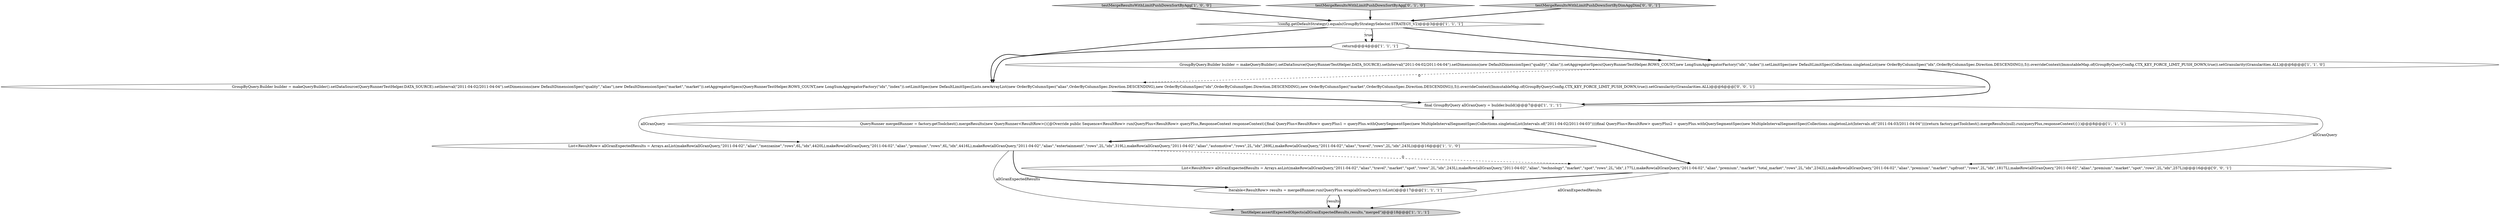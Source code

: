 digraph {
8 [style = filled, label = "testMergeResultsWithLimitPushDownSortByAgg['1', '0', '0']", fillcolor = lightgray, shape = diamond image = "AAA0AAABBB1BBB"];
3 [style = filled, label = "List<ResultRow> allGranExpectedResults = Arrays.asList(makeRow(allGranQuery,\"2011-04-02\",\"alias\",\"mezzanine\",\"rows\",6L,\"idx\",4420L),makeRow(allGranQuery,\"2011-04-02\",\"alias\",\"premium\",\"rows\",6L,\"idx\",4416L),makeRow(allGranQuery,\"2011-04-02\",\"alias\",\"entertainment\",\"rows\",2L,\"idx\",319L),makeRow(allGranQuery,\"2011-04-02\",\"alias\",\"automotive\",\"rows\",2L,\"idx\",269L),makeRow(allGranQuery,\"2011-04-02\",\"alias\",\"travel\",\"rows\",2L,\"idx\",243L))@@@16@@@['1', '1', '0']", fillcolor = white, shape = ellipse image = "AAA0AAABBB1BBB"];
4 [style = filled, label = "QueryRunner mergedRunner = factory.getToolchest().mergeResults(new QueryRunner<ResultRow>(){@Override public Sequence<ResultRow> run(QueryPlus<ResultRow> queryPlus,ResponseContext responseContext){final QueryPlus<ResultRow> queryPlus1 = queryPlus.withQuerySegmentSpec(new MultipleIntervalSegmentSpec(Collections.singletonList(Intervals.of(\"2011-04-02/2011-04-03\"))))final QueryPlus<ResultRow> queryPlus2 = queryPlus.withQuerySegmentSpec(new MultipleIntervalSegmentSpec(Collections.singletonList(Intervals.of(\"2011-04-03/2011-04-04\"))))return factory.getToolchest().mergeResults(null).run(queryPlus,responseContext)}})@@@8@@@['1', '1', '1']", fillcolor = white, shape = ellipse image = "AAA0AAABBB1BBB"];
2 [style = filled, label = "Iterable<ResultRow> results = mergedRunner.run(QueryPlus.wrap(allGranQuery)).toList()@@@17@@@['1', '1', '1']", fillcolor = white, shape = ellipse image = "AAA0AAABBB1BBB"];
9 [style = filled, label = "testMergeResultsWithLimitPushDownSortByAgg['0', '1', '0']", fillcolor = lightgray, shape = diamond image = "AAA0AAABBB2BBB"];
10 [style = filled, label = "GroupByQuery.Builder builder = makeQueryBuilder().setDataSource(QueryRunnerTestHelper.DATA_SOURCE).setInterval(\"2011-04-02/2011-04-04\").setDimensions(new DefaultDimensionSpec(\"quality\",\"alias\"),new DefaultDimensionSpec(\"market\",\"market\")).setAggregatorSpecs(QueryRunnerTestHelper.ROWS_COUNT,new LongSumAggregatorFactory(\"idx\",\"index\")).setLimitSpec(new DefaultLimitSpec(Lists.newArrayList(new OrderByColumnSpec(\"alias\",OrderByColumnSpec.Direction.DESCENDING),new OrderByColumnSpec(\"idx\",OrderByColumnSpec.Direction.DESCENDING),new OrderByColumnSpec(\"market\",OrderByColumnSpec.Direction.DESCENDING)),5)).overrideContext(ImmutableMap.of(GroupByQueryConfig.CTX_KEY_FORCE_LIMIT_PUSH_DOWN,true)).setGranularity(Granularities.ALL)@@@6@@@['0', '0', '1']", fillcolor = white, shape = ellipse image = "AAA0AAABBB3BBB"];
6 [style = filled, label = "final GroupByQuery allGranQuery = builder.build()@@@7@@@['1', '1', '1']", fillcolor = white, shape = ellipse image = "AAA0AAABBB1BBB"];
11 [style = filled, label = "List<ResultRow> allGranExpectedResults = Arrays.asList(makeRow(allGranQuery,\"2011-04-02\",\"alias\",\"travel\",\"market\",\"spot\",\"rows\",2L,\"idx\",243L),makeRow(allGranQuery,\"2011-04-02\",\"alias\",\"technology\",\"market\",\"spot\",\"rows\",2L,\"idx\",177L),makeRow(allGranQuery,\"2011-04-02\",\"alias\",\"premium\",\"market\",\"total_market\",\"rows\",2L,\"idx\",2342L),makeRow(allGranQuery,\"2011-04-02\",\"alias\",\"premium\",\"market\",\"upfront\",\"rows\",2L,\"idx\",1817L),makeRow(allGranQuery,\"2011-04-02\",\"alias\",\"premium\",\"market\",\"spot\",\"rows\",2L,\"idx\",257L))@@@16@@@['0', '0', '1']", fillcolor = white, shape = ellipse image = "AAA0AAABBB3BBB"];
5 [style = filled, label = "!config.getDefaultStrategy().equals(GroupByStrategySelector.STRATEGY_V2)@@@3@@@['1', '1', '1']", fillcolor = white, shape = diamond image = "AAA0AAABBB1BBB"];
7 [style = filled, label = "TestHelper.assertExpectedObjects(allGranExpectedResults,results,\"merged\")@@@18@@@['1', '1', '1']", fillcolor = lightgray, shape = ellipse image = "AAA0AAABBB1BBB"];
0 [style = filled, label = "return@@@4@@@['1', '1', '1']", fillcolor = white, shape = ellipse image = "AAA0AAABBB1BBB"];
1 [style = filled, label = "GroupByQuery.Builder builder = makeQueryBuilder().setDataSource(QueryRunnerTestHelper.DATA_SOURCE).setInterval(\"2011-04-02/2011-04-04\").setDimensions(new DefaultDimensionSpec(\"quality\",\"alias\")).setAggregatorSpecs(QueryRunnerTestHelper.ROWS_COUNT,new LongSumAggregatorFactory(\"idx\",\"index\")).setLimitSpec(new DefaultLimitSpec(Collections.singletonList(new OrderByColumnSpec(\"idx\",OrderByColumnSpec.Direction.DESCENDING)),5)).overrideContext(ImmutableMap.of(GroupByQueryConfig.CTX_KEY_FORCE_LIMIT_PUSH_DOWN,true)).setGranularity(Granularities.ALL)@@@6@@@['1', '1', '0']", fillcolor = white, shape = ellipse image = "AAA0AAABBB1BBB"];
12 [style = filled, label = "testMergeResultsWithLimitPushDownSortByDimAggDim['0', '0', '1']", fillcolor = lightgray, shape = diamond image = "AAA0AAABBB3BBB"];
5->10 [style = bold, label=""];
4->3 [style = bold, label=""];
12->5 [style = bold, label=""];
2->7 [style = solid, label="results"];
6->3 [style = solid, label="allGranQuery"];
3->7 [style = solid, label="allGranExpectedResults"];
5->0 [style = dotted, label="true"];
1->10 [style = dashed, label="0"];
10->6 [style = bold, label=""];
11->2 [style = bold, label=""];
6->11 [style = solid, label="allGranQuery"];
5->1 [style = bold, label=""];
6->4 [style = bold, label=""];
0->10 [style = bold, label=""];
11->7 [style = solid, label="allGranExpectedResults"];
1->6 [style = bold, label=""];
3->2 [style = bold, label=""];
5->0 [style = bold, label=""];
8->5 [style = bold, label=""];
0->1 [style = bold, label=""];
9->5 [style = bold, label=""];
2->7 [style = bold, label=""];
4->11 [style = bold, label=""];
3->11 [style = dashed, label="0"];
}
